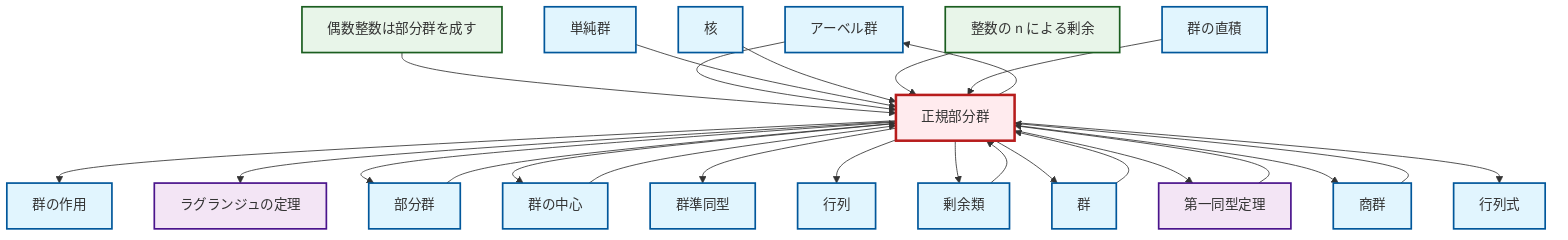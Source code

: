 graph TD
    classDef definition fill:#e1f5fe,stroke:#01579b,stroke-width:2px
    classDef theorem fill:#f3e5f5,stroke:#4a148c,stroke-width:2px
    classDef axiom fill:#fff3e0,stroke:#e65100,stroke-width:2px
    classDef example fill:#e8f5e9,stroke:#1b5e20,stroke-width:2px
    classDef current fill:#ffebee,stroke:#b71c1c,stroke-width:3px
    def-abelian-group["アーベル群"]:::definition
    def-kernel["核"]:::definition
    def-group["群"]:::definition
    def-group-action["群の作用"]:::definition
    def-direct-product["群の直積"]:::definition
    def-normal-subgroup["正規部分群"]:::definition
    def-matrix["行列"]:::definition
    thm-lagrange["ラグランジュの定理"]:::theorem
    ex-even-integers-subgroup["偶数整数は部分群を成す"]:::example
    def-homomorphism["群準同型"]:::definition
    def-quotient-group["商群"]:::definition
    def-subgroup["部分群"]:::definition
    def-coset["剰余類"]:::definition
    def-center-of-group["群の中心"]:::definition
    def-determinant["行列式"]:::definition
    ex-quotient-integers-mod-n["整数の n による剰余"]:::example
    thm-first-isomorphism["第一同型定理"]:::theorem
    def-simple-group["単純群"]:::definition
    ex-even-integers-subgroup --> def-normal-subgroup
    def-normal-subgroup --> def-group-action
    thm-first-isomorphism --> def-normal-subgroup
    def-coset --> def-normal-subgroup
    def-abelian-group --> def-normal-subgroup
    def-normal-subgroup --> def-abelian-group
    def-quotient-group --> def-normal-subgroup
    def-normal-subgroup --> thm-lagrange
    def-subgroup --> def-normal-subgroup
    def-normal-subgroup --> def-subgroup
    def-normal-subgroup --> def-center-of-group
    def-normal-subgroup --> def-homomorphism
    def-center-of-group --> def-normal-subgroup
    def-normal-subgroup --> def-matrix
    def-normal-subgroup --> def-coset
    def-simple-group --> def-normal-subgroup
    def-normal-subgroup --> def-group
    def-normal-subgroup --> thm-first-isomorphism
    def-normal-subgroup --> def-quotient-group
    def-kernel --> def-normal-subgroup
    ex-quotient-integers-mod-n --> def-normal-subgroup
    def-group --> def-normal-subgroup
    def-direct-product --> def-normal-subgroup
    def-normal-subgroup --> def-determinant
    class def-normal-subgroup current